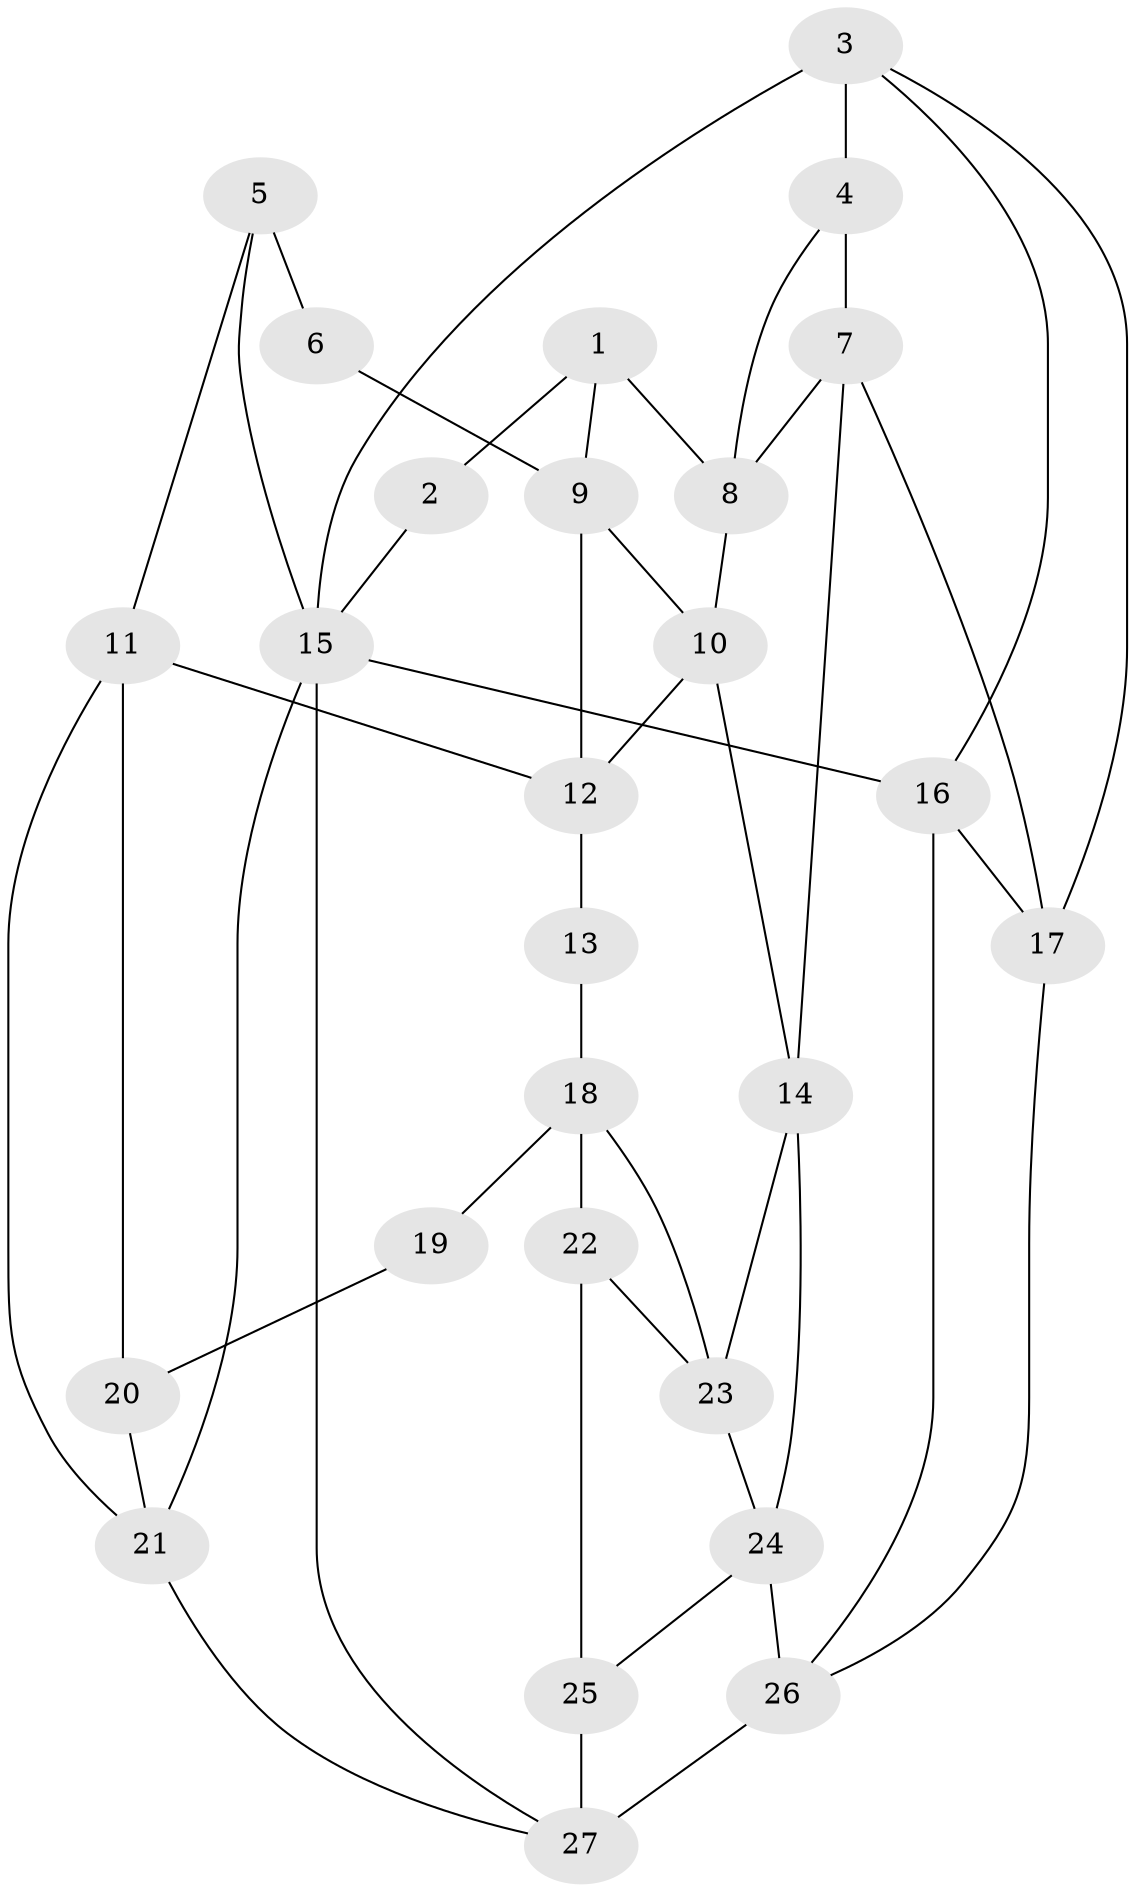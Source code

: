 // original degree distribution, {3: 0.045454545454545456, 5: 0.4393939393939394, 4: 0.25757575757575757, 6: 0.25757575757575757}
// Generated by graph-tools (version 1.1) at 2025/38/03/04/25 23:38:32]
// undirected, 27 vertices, 48 edges
graph export_dot {
  node [color=gray90,style=filled];
  1;
  2;
  3;
  4;
  5;
  6;
  7;
  8;
  9;
  10;
  11;
  12;
  13;
  14;
  15;
  16;
  17;
  18;
  19;
  20;
  21;
  22;
  23;
  24;
  25;
  26;
  27;
  1 -- 2 [weight=1.0];
  1 -- 8 [weight=2.0];
  1 -- 9 [weight=1.0];
  2 -- 15 [weight=1.0];
  3 -- 4 [weight=2.0];
  3 -- 15 [weight=1.0];
  3 -- 16 [weight=1.0];
  3 -- 17 [weight=1.0];
  4 -- 7 [weight=1.0];
  4 -- 8 [weight=1.0];
  5 -- 6 [weight=2.0];
  5 -- 11 [weight=1.0];
  5 -- 15 [weight=1.0];
  6 -- 9 [weight=2.0];
  7 -- 8 [weight=1.0];
  7 -- 14 [weight=1.0];
  7 -- 17 [weight=1.0];
  8 -- 10 [weight=1.0];
  9 -- 10 [weight=1.0];
  9 -- 12 [weight=1.0];
  10 -- 12 [weight=1.0];
  10 -- 14 [weight=1.0];
  11 -- 12 [weight=1.0];
  11 -- 20 [weight=1.0];
  11 -- 21 [weight=1.0];
  12 -- 13 [weight=2.0];
  13 -- 18 [weight=1.0];
  14 -- 23 [weight=1.0];
  14 -- 24 [weight=1.0];
  15 -- 16 [weight=1.0];
  15 -- 21 [weight=1.0];
  15 -- 27 [weight=1.0];
  16 -- 17 [weight=1.0];
  16 -- 26 [weight=1.0];
  17 -- 26 [weight=1.0];
  18 -- 19 [weight=1.0];
  18 -- 22 [weight=1.0];
  18 -- 23 [weight=1.0];
  19 -- 20 [weight=2.0];
  20 -- 21 [weight=1.0];
  21 -- 27 [weight=1.0];
  22 -- 23 [weight=1.0];
  22 -- 25 [weight=1.0];
  23 -- 24 [weight=1.0];
  24 -- 25 [weight=1.0];
  24 -- 26 [weight=1.0];
  25 -- 27 [weight=2.0];
  26 -- 27 [weight=1.0];
}
